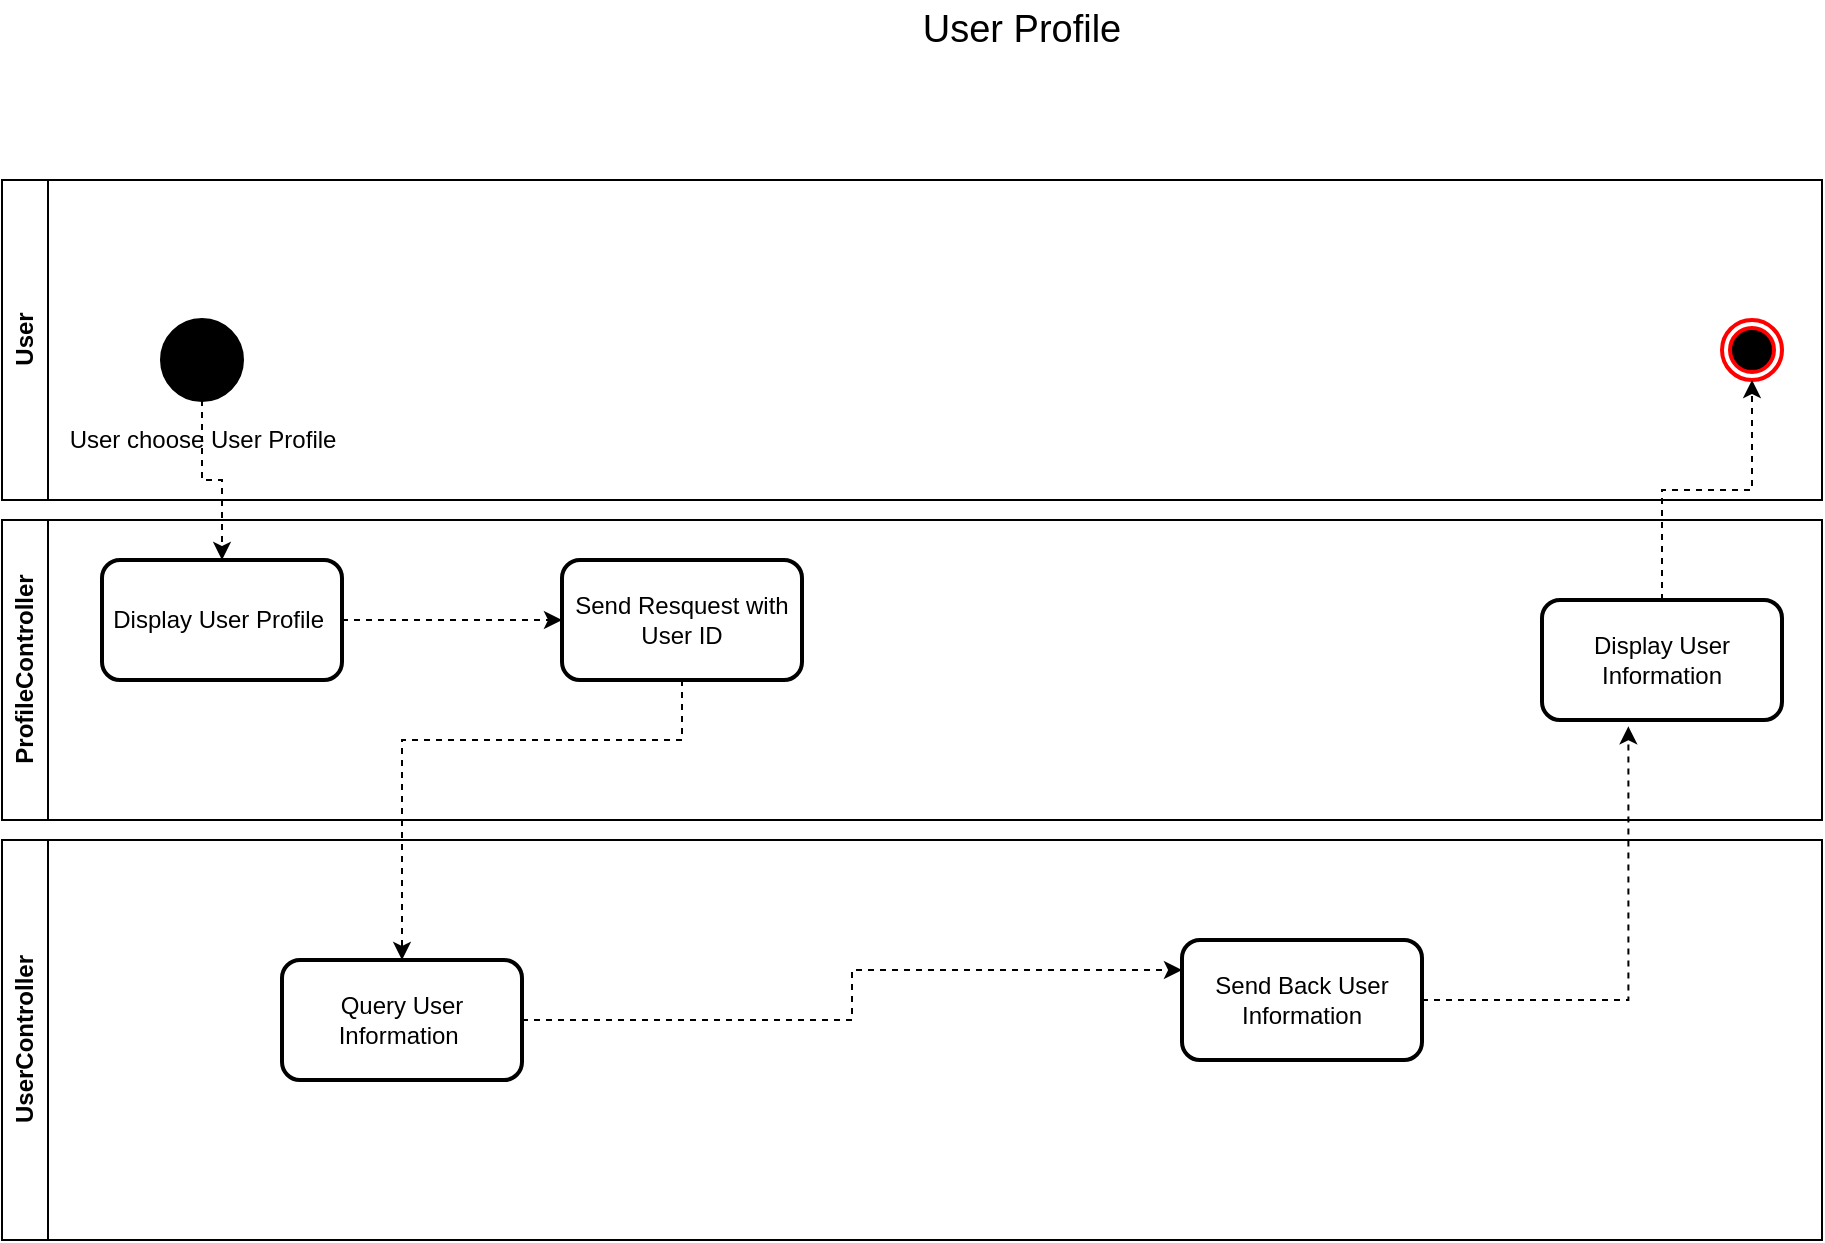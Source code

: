 <mxfile version="20.8.18" type="github">
  <diagram name="Page-1" id="pYjRhYSXyb20abshA6fd">
    <mxGraphModel dx="1050" dy="594" grid="1" gridSize="10" guides="1" tooltips="1" connect="1" arrows="1" fold="1" page="1" pageScale="1" pageWidth="850" pageHeight="1100" math="0" shadow="0">
      <root>
        <mxCell id="0" />
        <mxCell id="1" parent="0" />
        <mxCell id="32zx5d0WB8H-D7jFBALv-1" value="User" style="swimlane;horizontal=0;whiteSpace=wrap;html=1;" vertex="1" parent="1">
          <mxGeometry x="40" y="130" width="910" height="160" as="geometry" />
        </mxCell>
        <mxCell id="32zx5d0WB8H-D7jFBALv-2" value="User choose User Profile" style="shape=ellipse;html=1;fillColor=strokeColor;strokeWidth=2;verticalLabelPosition=bottom;verticalAlignment=top;perimeter=ellipsePerimeter;" vertex="1" parent="32zx5d0WB8H-D7jFBALv-1">
          <mxGeometry x="80" y="70" width="40" height="40" as="geometry" />
        </mxCell>
        <mxCell id="32zx5d0WB8H-D7jFBALv-3" value="" style="ellipse;html=1;shape=endState;fillColor=#000000;strokeColor=#ff0000;strokeWidth=2;fontFamily=Helvetica;fontSize=12;fontColor=default;" vertex="1" parent="32zx5d0WB8H-D7jFBALv-1">
          <mxGeometry x="860" y="70" width="30" height="30" as="geometry" />
        </mxCell>
        <mxCell id="32zx5d0WB8H-D7jFBALv-5" value="ProfileController" style="swimlane;horizontal=0;whiteSpace=wrap;html=1;" vertex="1" parent="1">
          <mxGeometry x="40" y="300" width="910" height="150" as="geometry" />
        </mxCell>
        <mxCell id="32zx5d0WB8H-D7jFBALv-9" value="Display User Information" style="rounded=1;whiteSpace=wrap;html=1;strokeWidth=2;fontFamily=Helvetica;fontSize=12;" vertex="1" parent="32zx5d0WB8H-D7jFBALv-5">
          <mxGeometry x="770" y="40" width="120" height="60" as="geometry" />
        </mxCell>
        <mxCell id="32zx5d0WB8H-D7jFBALv-50" style="edgeStyle=orthogonalEdgeStyle;rounded=0;orthogonalLoop=1;jettySize=auto;html=1;dashed=1;" edge="1" parent="32zx5d0WB8H-D7jFBALv-5" source="32zx5d0WB8H-D7jFBALv-11" target="32zx5d0WB8H-D7jFBALv-18">
          <mxGeometry relative="1" as="geometry" />
        </mxCell>
        <mxCell id="32zx5d0WB8H-D7jFBALv-11" value="Display User Profile&amp;nbsp;" style="rounded=1;whiteSpace=wrap;html=1;strokeWidth=2;fontFamily=Helvetica;fontSize=12;" vertex="1" parent="32zx5d0WB8H-D7jFBALv-5">
          <mxGeometry x="50" y="20" width="120" height="60" as="geometry" />
        </mxCell>
        <mxCell id="32zx5d0WB8H-D7jFBALv-18" value="Send Resquest with User ID" style="rounded=1;whiteSpace=wrap;html=1;strokeWidth=2;fontFamily=Helvetica;fontSize=12;" vertex="1" parent="32zx5d0WB8H-D7jFBALv-5">
          <mxGeometry x="280" y="20" width="120" height="60" as="geometry" />
        </mxCell>
        <mxCell id="32zx5d0WB8H-D7jFBALv-28" value="UserController" style="swimlane;horizontal=0;whiteSpace=wrap;html=1;" vertex="1" parent="1">
          <mxGeometry x="40" y="460" width="910" height="200" as="geometry" />
        </mxCell>
        <mxCell id="32zx5d0WB8H-D7jFBALv-29" value="Send Back User Information" style="rounded=1;whiteSpace=wrap;html=1;strokeWidth=2;fontFamily=Helvetica;fontSize=12;" vertex="1" parent="32zx5d0WB8H-D7jFBALv-28">
          <mxGeometry x="590" y="50" width="120" height="60" as="geometry" />
        </mxCell>
        <mxCell id="32zx5d0WB8H-D7jFBALv-53" style="edgeStyle=orthogonalEdgeStyle;rounded=0;orthogonalLoop=1;jettySize=auto;html=1;entryX=0;entryY=0.25;entryDx=0;entryDy=0;dashed=1;" edge="1" parent="32zx5d0WB8H-D7jFBALv-28" source="32zx5d0WB8H-D7jFBALv-31" target="32zx5d0WB8H-D7jFBALv-29">
          <mxGeometry relative="1" as="geometry" />
        </mxCell>
        <mxCell id="32zx5d0WB8H-D7jFBALv-31" value="Query User Information&amp;nbsp;" style="rounded=1;whiteSpace=wrap;html=1;strokeWidth=2;fontFamily=Helvetica;fontSize=12;" vertex="1" parent="32zx5d0WB8H-D7jFBALv-28">
          <mxGeometry x="140" y="60" width="120" height="60" as="geometry" />
        </mxCell>
        <mxCell id="32zx5d0WB8H-D7jFBALv-34" style="edgeStyle=orthogonalEdgeStyle;rounded=0;orthogonalLoop=1;jettySize=auto;html=1;entryX=0.5;entryY=1;entryDx=0;entryDy=0;dashed=1;strokeWidth=1;fontFamily=Helvetica;fontSize=12;fontColor=default;" edge="1" parent="1" source="32zx5d0WB8H-D7jFBALv-9" target="32zx5d0WB8H-D7jFBALv-3">
          <mxGeometry relative="1" as="geometry" />
        </mxCell>
        <mxCell id="32zx5d0WB8H-D7jFBALv-47" style="edgeStyle=orthogonalEdgeStyle;rounded=0;orthogonalLoop=1;jettySize=auto;html=1;entryX=0.5;entryY=0;entryDx=0;entryDy=0;dashed=1;strokeWidth=1;fontFamily=Helvetica;fontSize=12;fontColor=default;" edge="1" parent="1" source="32zx5d0WB8H-D7jFBALv-2" target="32zx5d0WB8H-D7jFBALv-11">
          <mxGeometry relative="1" as="geometry" />
        </mxCell>
        <mxCell id="32zx5d0WB8H-D7jFBALv-49" value="User Profile" style="text;html=1;strokeColor=none;fillColor=none;align=center;verticalAlign=middle;whiteSpace=wrap;rounded=0;fontSize=19;" vertex="1" parent="1">
          <mxGeometry x="460" y="40" width="180" height="30" as="geometry" />
        </mxCell>
        <mxCell id="32zx5d0WB8H-D7jFBALv-52" style="edgeStyle=orthogonalEdgeStyle;rounded=0;orthogonalLoop=1;jettySize=auto;html=1;dashed=1;" edge="1" parent="1" source="32zx5d0WB8H-D7jFBALv-18" target="32zx5d0WB8H-D7jFBALv-31">
          <mxGeometry relative="1" as="geometry">
            <Array as="points">
              <mxPoint x="380" y="410" />
              <mxPoint x="240" y="410" />
            </Array>
          </mxGeometry>
        </mxCell>
        <mxCell id="32zx5d0WB8H-D7jFBALv-54" style="edgeStyle=orthogonalEdgeStyle;rounded=0;orthogonalLoop=1;jettySize=auto;html=1;entryX=0.36;entryY=1.053;entryDx=0;entryDy=0;entryPerimeter=0;dashed=1;" edge="1" parent="1" source="32zx5d0WB8H-D7jFBALv-29" target="32zx5d0WB8H-D7jFBALv-9">
          <mxGeometry relative="1" as="geometry" />
        </mxCell>
      </root>
    </mxGraphModel>
  </diagram>
</mxfile>
